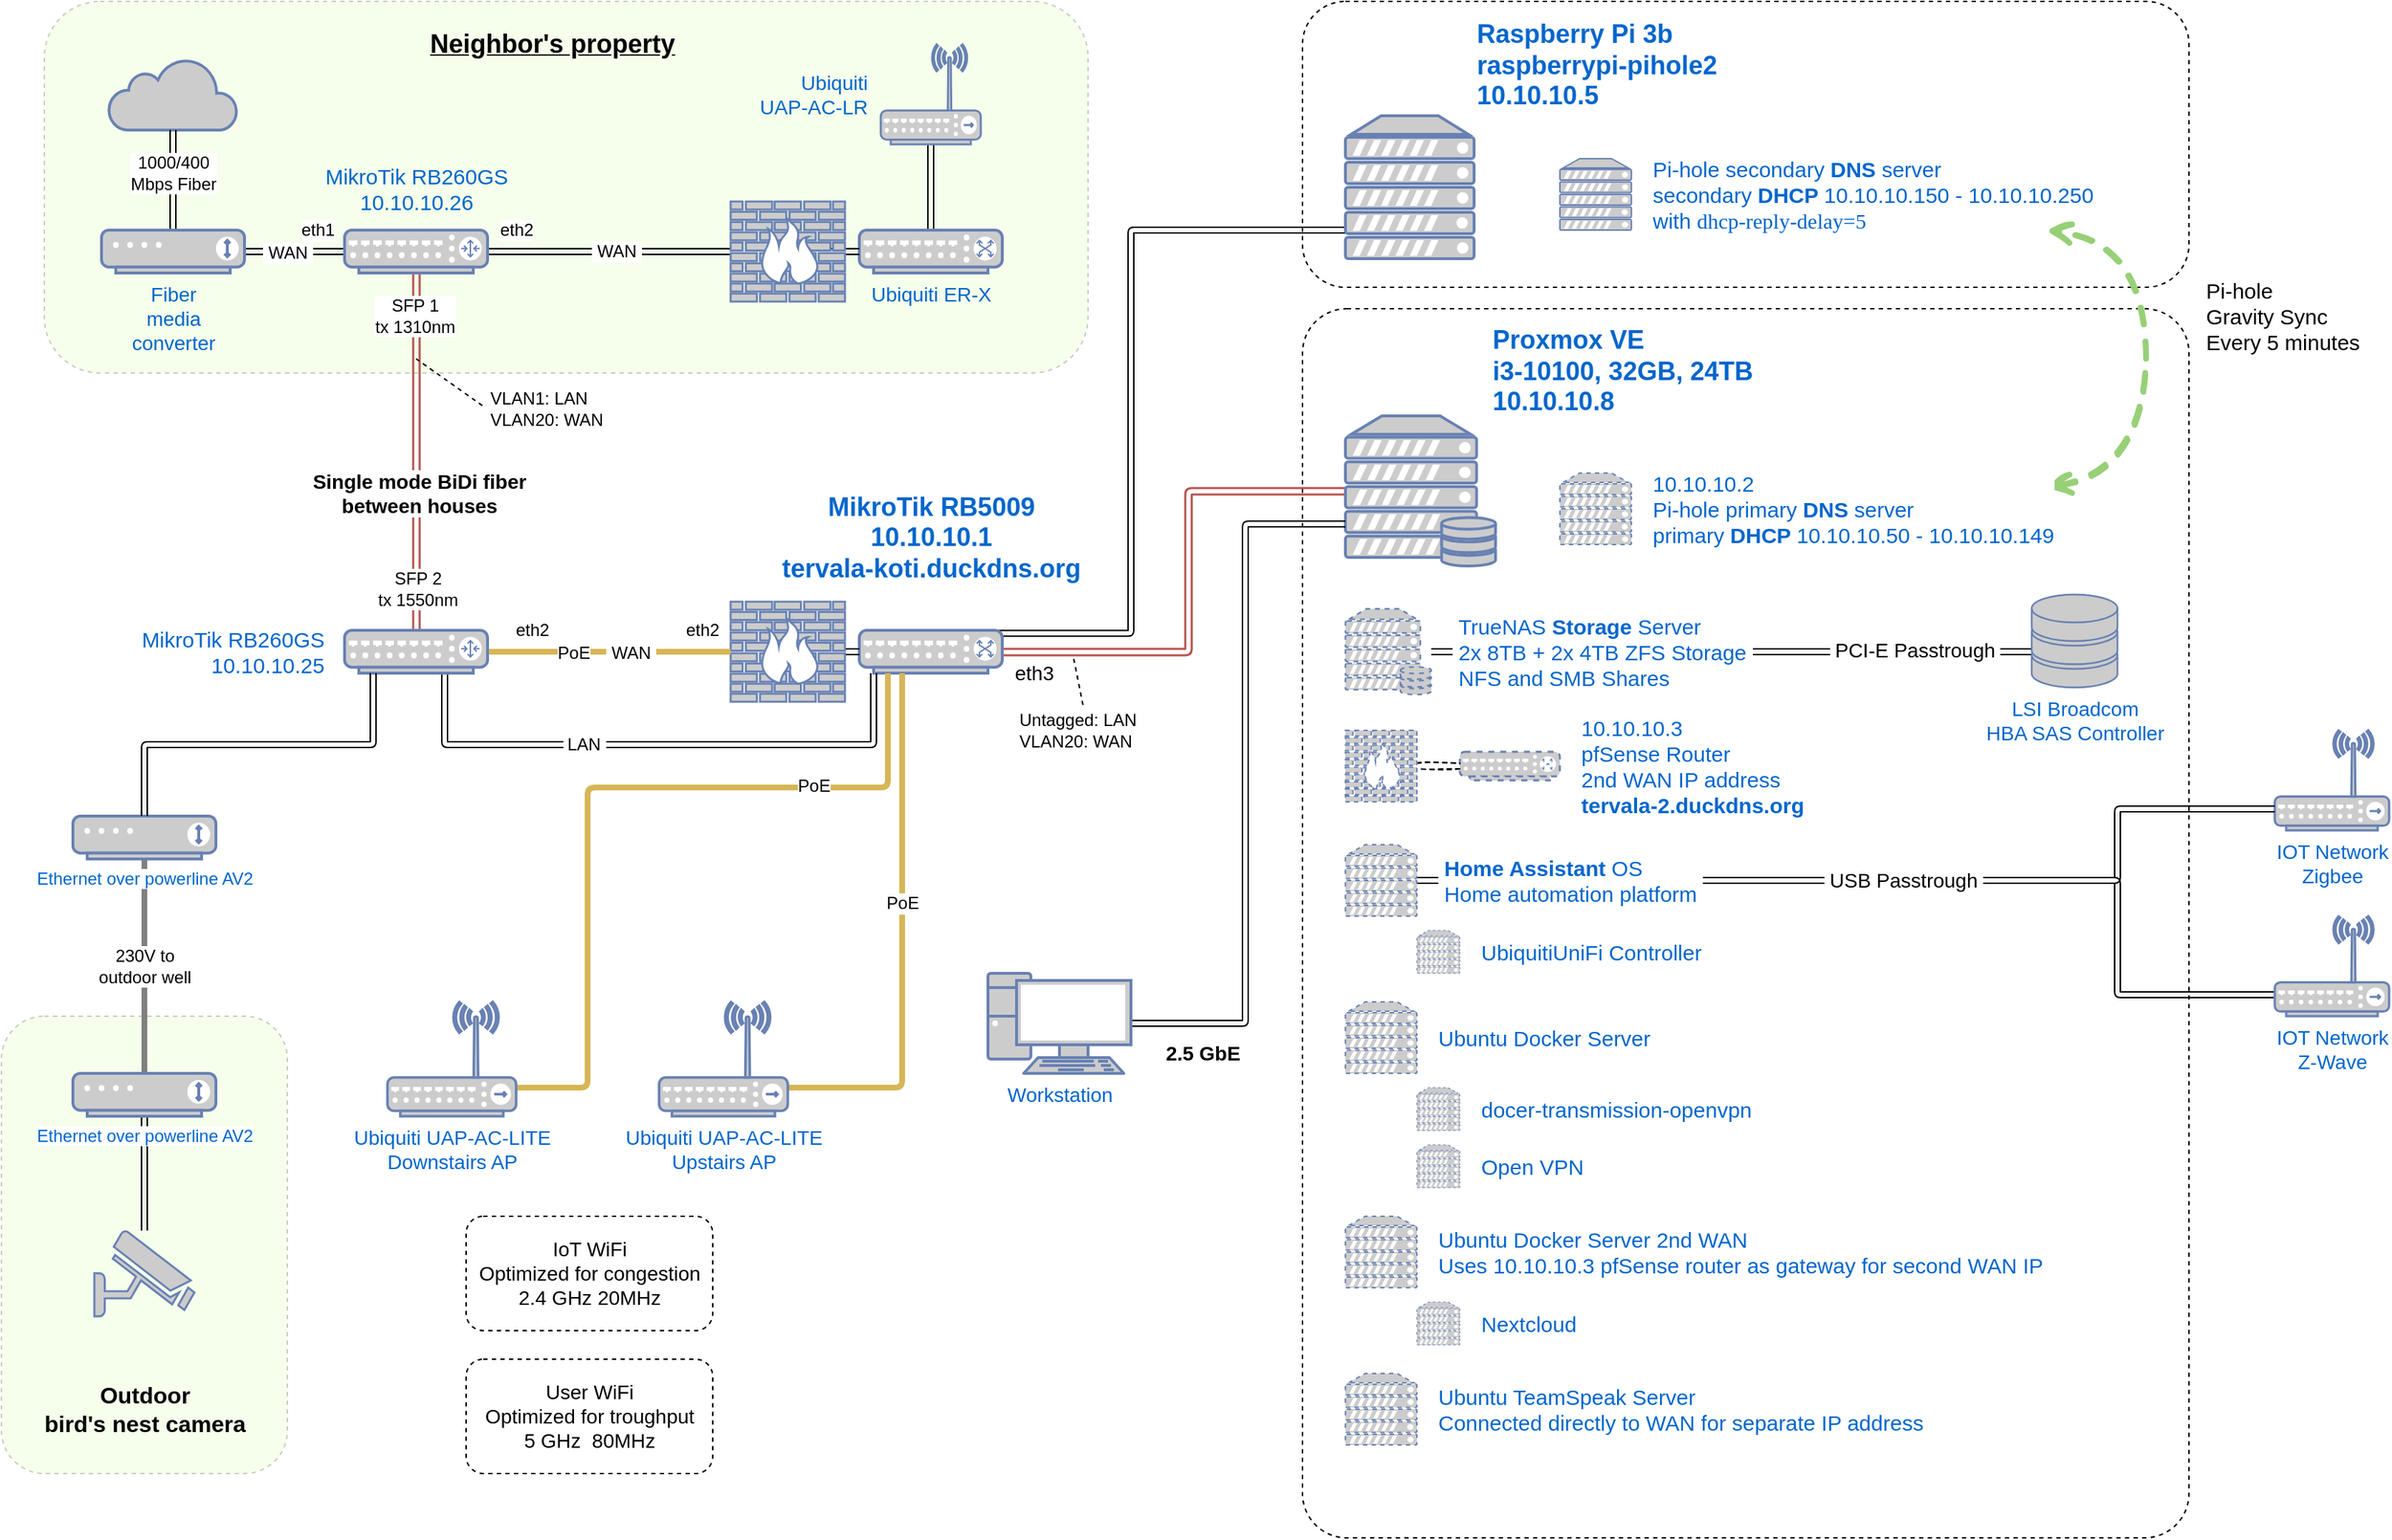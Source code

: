 <mxfile compressed="false" version="16.5.1" type="device">
  <diagram id="86z2GxJHTuzugCiLdp7j" name="Page-1">
    <mxGraphModel dx="2062" dy="1225" grid="1" gridSize="10" guides="1" tooltips="1" connect="1" arrows="1" fold="1" page="1" pageScale="1" pageWidth="1920" pageHeight="1200" math="0" shadow="0">
      <root>
        <mxCell id="0" />
        <mxCell id="1" parent="0" />
        <mxCell id="CNsZkp1L8z5dBXzIogCp-28" value="" style="rounded=1;whiteSpace=wrap;html=1;dashed=1;labelBackgroundColor=default;fontSize=15;fillColor=none;arcSize=5;" vertex="1" parent="1">
          <mxGeometry x="1035" y="270" width="620" height="860" as="geometry" />
        </mxCell>
        <mxCell id="CNsZkp1L8z5dBXzIogCp-89" style="edgeStyle=orthogonalEdgeStyle;shape=link;rounded=1;sketch=0;orthogonalLoop=1;jettySize=auto;html=1;shadow=0;labelBackgroundColor=default;fontFamily=Helvetica;fontSize=14;fontColor=default;startArrow=none;startFill=0;endArrow=none;endFill=0;targetPerimeterSpacing=0;strokeColor=#000000;strokeWidth=1;elbow=vertical;" edge="1" parent="1" source="CNsZkp1L8z5dBXzIogCp-88" target="CNsZkp1L8z5dBXzIogCp-22">
          <mxGeometry relative="1" as="geometry">
            <Array as="points">
              <mxPoint x="1435" y="510" />
              <mxPoint x="1435" y="510" />
            </Array>
          </mxGeometry>
        </mxCell>
        <mxCell id="CNsZkp1L8z5dBXzIogCp-90" value="&amp;nbsp;PCI-E Passtrough&amp;nbsp;" style="edgeLabel;html=1;align=center;verticalAlign=middle;resizable=0;points=[];fontSize=14;fontFamily=Helvetica;fontColor=default;" vertex="1" connectable="0" parent="CNsZkp1L8z5dBXzIogCp-89">
          <mxGeometry x="-0.61" y="-1" relative="1" as="geometry">
            <mxPoint as="offset" />
          </mxGeometry>
        </mxCell>
        <mxCell id="CNsZkp1L8z5dBXzIogCp-86" style="edgeStyle=orthogonalEdgeStyle;shape=link;rounded=1;sketch=0;orthogonalLoop=1;jettySize=auto;html=1;shadow=0;labelBackgroundColor=default;fontFamily=Helvetica;fontSize=12;fontColor=default;startArrow=none;startFill=0;endArrow=none;endFill=0;targetPerimeterSpacing=0;strokeColor=#000000;strokeWidth=1;elbow=vertical;" edge="1" parent="1" source="CNsZkp1L8z5dBXzIogCp-85" target="CNsZkp1L8z5dBXzIogCp-31">
          <mxGeometry relative="1" as="geometry">
            <Array as="points">
              <mxPoint x="1605" y="750" />
              <mxPoint x="1605" y="670" />
            </Array>
          </mxGeometry>
        </mxCell>
        <mxCell id="CNsZkp1L8z5dBXzIogCp-80" value="IOT Network&lt;br&gt;Zigbee" style="fontColor=#0066CC;verticalAlign=top;verticalLabelPosition=bottom;labelPosition=center;align=center;html=1;outlineConnect=0;fillColor=#CCCCCC;strokeColor=#6881B3;gradientColor=none;gradientDirection=north;strokeWidth=2;shape=mxgraph.networks.wireless_hub;rounded=1;fontSize=14;" vertex="1" parent="1">
          <mxGeometry x="1715" y="565" width="80" height="70" as="geometry" />
        </mxCell>
        <mxCell id="CNsZkp1L8z5dBXzIogCp-83" style="edgeStyle=orthogonalEdgeStyle;shape=link;rounded=1;sketch=0;orthogonalLoop=1;jettySize=auto;html=1;shadow=0;labelBackgroundColor=default;fontFamily=Helvetica;fontSize=12;fontColor=default;startArrow=none;startFill=0;endArrow=none;endFill=0;targetPerimeterSpacing=0;strokeColor=#000000;strokeWidth=1;elbow=vertical;" edge="1" parent="1" source="CNsZkp1L8z5dBXzIogCp-80" target="CNsZkp1L8z5dBXzIogCp-31">
          <mxGeometry relative="1" as="geometry">
            <Array as="points">
              <mxPoint x="1605" y="620" />
              <mxPoint x="1605" y="670" />
            </Array>
          </mxGeometry>
        </mxCell>
        <mxCell id="CNsZkp1L8z5dBXzIogCp-87" value="&amp;nbsp;USB Passtrough&amp;nbsp;" style="edgeLabel;html=1;align=center;verticalAlign=middle;resizable=0;points=[];fontSize=14;fontFamily=Helvetica;fontColor=default;" vertex="1" connectable="0" parent="CNsZkp1L8z5dBXzIogCp-83">
          <mxGeometry x="-0.271" y="-1" relative="1" as="geometry">
            <mxPoint x="-73" y="1" as="offset" />
          </mxGeometry>
        </mxCell>
        <mxCell id="CNsZkp1L8z5dBXzIogCp-76" value="" style="rounded=1;whiteSpace=wrap;html=1;fontSize=12;fillColor=#CCFF99;dashed=1;opacity=20;labelPosition=center;verticalLabelPosition=middle;align=center;verticalAlign=middle;" vertex="1" parent="1">
          <mxGeometry x="125" y="765" width="200" height="320" as="geometry" />
        </mxCell>
        <mxCell id="CNsZkp1L8z5dBXzIogCp-21" value="" style="rounded=1;whiteSpace=wrap;html=1;dashed=1;labelBackgroundColor=default;fontSize=15;fillColor=none;" vertex="1" parent="1">
          <mxGeometry x="1035" y="55" width="620" height="200" as="geometry" />
        </mxCell>
        <mxCell id="CNsZkp1L8z5dBXzIogCp-15" value="" style="rounded=1;whiteSpace=wrap;html=1;fontSize=12;fillColor=#CCFF99;dashed=1;opacity=20;fontStyle=0" vertex="1" parent="1">
          <mxGeometry x="155" y="55" width="730" height="260" as="geometry" />
        </mxCell>
        <mxCell id="CNsZkp1L8z5dBXzIogCp-26" style="edgeStyle=orthogonalEdgeStyle;shape=link;rounded=1;orthogonalLoop=1;jettySize=auto;html=1;exitX=0.95;exitY=0.07;exitDx=0;exitDy=0;exitPerimeter=0;fontFamily=Lucida Console;fontSize=16;curved=1;" edge="1" parent="1" source="91unIeQRh39jLVclFAhg-1" target="91unIeQRh39jLVclFAhg-9">
          <mxGeometry relative="1" as="geometry">
            <Array as="points">
              <mxPoint x="915" y="497" />
              <mxPoint x="915" y="215" />
            </Array>
          </mxGeometry>
        </mxCell>
        <mxCell id="CNsZkp1L8z5dBXzIogCp-27" style="edgeStyle=orthogonalEdgeStyle;shape=link;rounded=1;orthogonalLoop=1;jettySize=auto;html=1;exitX=1;exitY=0.5;exitDx=0;exitDy=0;exitPerimeter=0;entryX=0;entryY=0.5;entryDx=0;entryDy=0;entryPerimeter=0;fontFamily=Lucida Console;fontSize=16;fillColor=#f8cecc;strokeColor=#b85450;curved=1;strokeWidth=1.5;" edge="1" parent="1" source="91unIeQRh39jLVclFAhg-1" target="91unIeQRh39jLVclFAhg-10">
          <mxGeometry relative="1" as="geometry">
            <Array as="points">
              <mxPoint x="955" y="510" />
              <mxPoint x="955" y="398" />
            </Array>
          </mxGeometry>
        </mxCell>
        <mxCell id="CNsZkp1L8z5dBXzIogCp-60" value="eth3" style="edgeLabel;html=1;align=center;verticalAlign=middle;resizable=0;points=[];fontSize=14;fontFamily=Helvetica;fontColor=default;" vertex="1" connectable="0" parent="CNsZkp1L8z5dBXzIogCp-27">
          <mxGeometry x="-0.91" y="-5" relative="1" as="geometry">
            <mxPoint x="6" y="10" as="offset" />
          </mxGeometry>
        </mxCell>
        <mxCell id="91unIeQRh39jLVclFAhg-1" value="&lt;font style=&quot;font-size: 18px&quot;&gt;&lt;b&gt;MikroTik RB5009&lt;br&gt;10.10.10.1&lt;br&gt;tervala-koti.duckdns.org&lt;br&gt;&lt;/b&gt;&lt;br&gt;&lt;/font&gt;" style="fontColor=#0066CC;verticalAlign=bottom;verticalLabelPosition=top;labelPosition=center;align=center;html=1;outlineConnect=0;fillColor=#CCCCCC;strokeColor=#6881B3;gradientColor=none;gradientDirection=north;strokeWidth=2;shape=mxgraph.networks.switch;points=[[0,0.5,0,0,0],[0.05,0.07,0,0,0],[0.1,1,0,0,0],[0.3,1,0,0,0],[0.5,0,0,0,0],[0.5,1,0,0,0],[0.7,1,0,0,0],[0.9,1,0,0,0],[0.95,0.07,0,0,0],[1,0.5,0,0,0]];spacing=10;rounded=1;" parent="1" vertex="1">
          <mxGeometry x="725" y="495" width="100" height="30" as="geometry" />
        </mxCell>
        <mxCell id="91unIeQRh39jLVclFAhg-3" value="" style="html=1;outlineConnect=0;fillColor=#CCCCCC;strokeColor=#6881B3;gradientColor=none;gradientDirection=north;strokeWidth=2;shape=mxgraph.networks.cloud;fontColor=#ffffff;rounded=1;" parent="1" vertex="1">
          <mxGeometry x="200" y="95" width="90" height="50" as="geometry" />
        </mxCell>
        <mxCell id="CNsZkp1L8z5dBXzIogCp-2" style="edgeStyle=orthogonalEdgeStyle;shape=link;rounded=1;orthogonalLoop=1;jettySize=auto;html=1;exitX=1;exitY=0.5;exitDx=0;exitDy=0;exitPerimeter=0;entryX=0;entryY=0.5;entryDx=0;entryDy=0;entryPerimeter=0;curved=1;" edge="1" parent="1" source="91unIeQRh39jLVclFAhg-4" target="91unIeQRh39jLVclFAhg-1">
          <mxGeometry relative="1" as="geometry" />
        </mxCell>
        <mxCell id="91unIeQRh39jLVclFAhg-4" value="" style="fontColor=#0066CC;verticalAlign=top;verticalLabelPosition=bottom;labelPosition=center;align=center;html=1;outlineConnect=0;fillColor=#CCCCCC;strokeColor=#6881B3;gradientColor=none;gradientDirection=north;strokeWidth=2;shape=mxgraph.networks.firewall;rounded=1;" parent="1" vertex="1">
          <mxGeometry x="635" y="475" width="80" height="70" as="geometry" />
        </mxCell>
        <mxCell id="91unIeQRh39jLVclFAhg-20" style="edgeStyle=orthogonalEdgeStyle;rounded=1;orthogonalLoop=1;jettySize=auto;html=1;fontSize=14;shape=link;curved=1;" parent="1" source="91unIeQRh39jLVclFAhg-6" target="91unIeQRh39jLVclFAhg-3" edge="1">
          <mxGeometry relative="1" as="geometry">
            <mxPoint x="-35" y="220" as="targetPoint" />
          </mxGeometry>
        </mxCell>
        <mxCell id="91unIeQRh39jLVclFAhg-38" value="1000/400&lt;br style=&quot;font-size: 12px;&quot;&gt;Mbps Fiber" style="edgeLabel;html=1;align=center;verticalAlign=middle;resizable=0;points=[];fontSize=12;rounded=1;" parent="91unIeQRh39jLVclFAhg-20" vertex="1" connectable="0">
          <mxGeometry x="0.326" relative="1" as="geometry">
            <mxPoint y="6" as="offset" />
          </mxGeometry>
        </mxCell>
        <mxCell id="91unIeQRh39jLVclFAhg-25" style="edgeStyle=orthogonalEdgeStyle;shape=link;rounded=1;orthogonalLoop=1;jettySize=auto;html=1;entryX=0;entryY=0.5;entryDx=0;entryDy=0;entryPerimeter=0;fontSize=14;curved=1;" parent="1" source="91unIeQRh39jLVclFAhg-6" target="91unIeQRh39jLVclFAhg-8" edge="1">
          <mxGeometry relative="1" as="geometry" />
        </mxCell>
        <mxCell id="91unIeQRh39jLVclFAhg-29" value="&lt;br&gt;" style="edgeLabel;html=1;align=center;verticalAlign=middle;resizable=0;points=[];fontSize=14;rounded=1;" parent="91unIeQRh39jLVclFAhg-25" vertex="1" connectable="0">
          <mxGeometry x="0.158" y="-1" relative="1" as="geometry">
            <mxPoint as="offset" />
          </mxGeometry>
        </mxCell>
        <mxCell id="91unIeQRh39jLVclFAhg-30" value="eth1" style="edgeLabel;html=1;align=center;verticalAlign=middle;resizable=0;points=[];fontSize=12;rounded=1;" parent="91unIeQRh39jLVclFAhg-25" vertex="1" connectable="0">
          <mxGeometry x="0.809" y="-3" relative="1" as="geometry">
            <mxPoint x="-13" y="-18" as="offset" />
          </mxGeometry>
        </mxCell>
        <mxCell id="CNsZkp1L8z5dBXzIogCp-63" value="&amp;nbsp;WAN&amp;nbsp;" style="edgeLabel;html=1;align=center;verticalAlign=middle;resizable=0;points=[];fontSize=12;fontFamily=Helvetica;fontColor=default;" vertex="1" connectable="0" parent="91unIeQRh39jLVclFAhg-25">
          <mxGeometry x="0.206" y="-1" relative="1" as="geometry">
            <mxPoint x="-12" as="offset" />
          </mxGeometry>
        </mxCell>
        <mxCell id="91unIeQRh39jLVclFAhg-6" value="&lt;font style=&quot;font-size: 14px&quot;&gt;Fiber&lt;br&gt;media&lt;br&gt;converter&lt;/font&gt;" style="fontColor=#0066CC;verticalAlign=top;verticalLabelPosition=bottom;labelPosition=center;align=center;html=1;outlineConnect=0;fillColor=#CCCCCC;strokeColor=#6881B3;gradientColor=none;gradientDirection=north;strokeWidth=2;shape=mxgraph.networks.modem;rounded=1;" parent="1" vertex="1">
          <mxGeometry x="195" y="215" width="100" height="30" as="geometry" />
        </mxCell>
        <mxCell id="91unIeQRh39jLVclFAhg-31" style="edgeStyle=orthogonalEdgeStyle;shape=link;rounded=1;orthogonalLoop=1;jettySize=auto;html=1;exitX=0.5;exitY=1;exitDx=0;exitDy=0;exitPerimeter=0;entryX=0.5;entryY=0;entryDx=0;entryDy=0;entryPerimeter=0;fontSize=14;fillColor=#f8cecc;strokeColor=#b85450;curved=1;fontStyle=0;strokeWidth=1.5;" parent="1" source="91unIeQRh39jLVclFAhg-8" target="91unIeQRh39jLVclFAhg-19" edge="1">
          <mxGeometry relative="1" as="geometry" />
        </mxCell>
        <mxCell id="91unIeQRh39jLVclFAhg-32" value="SFP 1&lt;br style=&quot;font-size: 12px;&quot;&gt;tx 1310nm" style="edgeLabel;html=1;align=center;verticalAlign=middle;resizable=0;points=[];fontSize=12;labelBackgroundColor=default;rounded=1;" parent="91unIeQRh39jLVclFAhg-31" vertex="1" connectable="0">
          <mxGeometry x="-0.869" y="-1" relative="1" as="geometry">
            <mxPoint y="13" as="offset" />
          </mxGeometry>
        </mxCell>
        <mxCell id="91unIeQRh39jLVclFAhg-33" value="SFP 2&lt;br style=&quot;font-size: 12px;&quot;&gt;tx 1550nm" style="edgeLabel;html=1;align=center;verticalAlign=middle;resizable=0;points=[];fontSize=12;rounded=1;" parent="91unIeQRh39jLVclFAhg-31" vertex="1" connectable="0">
          <mxGeometry x="0.877" y="1" relative="1" as="geometry">
            <mxPoint y="-14" as="offset" />
          </mxGeometry>
        </mxCell>
        <mxCell id="91unIeQRh39jLVclFAhg-34" value="Single mode BiDi fiber&lt;br style=&quot;font-size: 14px;&quot;&gt;between houses" style="edgeLabel;html=1;align=center;verticalAlign=middle;resizable=0;points=[];fontSize=14;rounded=1;fontStyle=1" parent="91unIeQRh39jLVclFAhg-31" vertex="1" connectable="0">
          <mxGeometry x="0.161" y="2" relative="1" as="geometry">
            <mxPoint y="9" as="offset" />
          </mxGeometry>
        </mxCell>
        <mxCell id="91unIeQRh39jLVclFAhg-35" style="edgeStyle=orthogonalEdgeStyle;shape=link;rounded=1;orthogonalLoop=1;jettySize=auto;html=1;fontSize=14;curved=1;" parent="1" source="91unIeQRh39jLVclFAhg-8" target="91unIeQRh39jLVclFAhg-22" edge="1">
          <mxGeometry relative="1" as="geometry" />
        </mxCell>
        <mxCell id="91unIeQRh39jLVclFAhg-36" value="eth2" style="edgeLabel;html=1;align=center;verticalAlign=middle;resizable=0;points=[];fontSize=12;rounded=1;" parent="91unIeQRh39jLVclFAhg-35" vertex="1" connectable="0">
          <mxGeometry x="-0.781" y="-2" relative="1" as="geometry">
            <mxPoint x="1" y="-17" as="offset" />
          </mxGeometry>
        </mxCell>
        <mxCell id="CNsZkp1L8z5dBXzIogCp-61" value="&amp;nbsp;WAN&amp;nbsp;" style="edgeLabel;html=1;align=center;verticalAlign=middle;resizable=0;points=[];fontSize=12;fontFamily=Helvetica;fontColor=default;" vertex="1" connectable="0" parent="91unIeQRh39jLVclFAhg-35">
          <mxGeometry x="0.129" y="-3" relative="1" as="geometry">
            <mxPoint x="-6" y="-3" as="offset" />
          </mxGeometry>
        </mxCell>
        <mxCell id="91unIeQRh39jLVclFAhg-8" value="MikroTik RB260GS&lt;br&gt;10.10.10.26" style="fontColor=#0066CC;verticalAlign=bottom;verticalLabelPosition=top;labelPosition=center;align=center;html=1;outlineConnect=0;fillColor=#CCCCCC;strokeColor=#6881B3;gradientColor=none;gradientDirection=north;strokeWidth=2;shape=mxgraph.networks.router;fontSize=15;spacingTop=0;spacing=10;rounded=1;" parent="1" vertex="1">
          <mxGeometry x="365" y="215" width="100" height="30" as="geometry" />
        </mxCell>
        <mxCell id="91unIeQRh39jLVclFAhg-9" value="Raspberry Pi 3b&lt;br style=&quot;font-size: 18px;&quot;&gt;raspberrypi-pihole2&lt;br style=&quot;font-size: 18px;&quot;&gt;10.10.10.5" style="fontColor=#0066CC;verticalAlign=bottom;verticalLabelPosition=top;labelPosition=right;align=left;html=1;outlineConnect=0;fillColor=#CCCCCC;strokeColor=#6881B3;gradientColor=none;gradientDirection=north;strokeWidth=2;shape=mxgraph.networks.server;fontSize=18;spacing=2;rounded=1;fontStyle=1" parent="1" vertex="1">
          <mxGeometry x="1065" y="135" width="90" height="100" as="geometry" />
        </mxCell>
        <mxCell id="91unIeQRh39jLVclFAhg-10" value="Proxmox VE&lt;br style=&quot;font-size: 18px;&quot;&gt;i3-10100, 32GB, 24TB&lt;br style=&quot;font-size: 18px;&quot;&gt;10.10.10.8" style="fontColor=#0066CC;verticalAlign=bottom;verticalLabelPosition=top;labelPosition=right;align=left;html=1;outlineConnect=0;fillColor=#CCCCCC;strokeColor=#6881B3;gradientColor=none;gradientDirection=north;strokeWidth=2;shape=mxgraph.networks.server_storage;fontSize=18;rounded=1;fontStyle=1;points=[[0,0.14,0,0,0],[0,0.33,0,0,0],[0,0.5,0,0,0],[0,0.72,0,0,0],[0,0.93,0,0,0],[0.5,0,0,0,0],[0.5,0.94,0,0,0],[0.87,0.14,0,0,0],[0.88,0.5,0,0,0],[1,0.97,0,0,0]];spacing=-2;" parent="1" vertex="1">
          <mxGeometry x="1065" y="345" width="105" height="105" as="geometry" />
        </mxCell>
        <mxCell id="CNsZkp1L8z5dBXzIogCp-52" style="edgeStyle=orthogonalEdgeStyle;rounded=1;sketch=0;orthogonalLoop=1;jettySize=auto;html=1;shadow=0;fontFamily=Helvetica;fontSize=11;startArrow=none;startFill=0;endArrow=none;endFill=0;targetPerimeterSpacing=0;strokeColor=#d6b656;strokeWidth=4;elbow=vertical;entryX=0.3;entryY=1;entryDx=0;entryDy=0;entryPerimeter=0;fillColor=#fff2cc;jumpSize=6;arcSize=10;" edge="1" parent="1" source="91unIeQRh39jLVclFAhg-11" target="91unIeQRh39jLVclFAhg-1">
          <mxGeometry relative="1" as="geometry">
            <mxPoint x="785" y="555" as="targetPoint" />
            <Array as="points">
              <mxPoint x="755" y="815" />
            </Array>
          </mxGeometry>
        </mxCell>
        <mxCell id="CNsZkp1L8z5dBXzIogCp-67" value="PoE" style="edgeLabel;html=1;align=center;verticalAlign=middle;resizable=0;points=[];fontSize=12;fontFamily=Helvetica;fontColor=default;" vertex="1" connectable="0" parent="CNsZkp1L8z5dBXzIogCp-52">
          <mxGeometry x="0.136" y="2" relative="1" as="geometry">
            <mxPoint x="2" y="1" as="offset" />
          </mxGeometry>
        </mxCell>
        <mxCell id="91unIeQRh39jLVclFAhg-11" value="Ubiquiti UAP-AC-LITE&lt;br style=&quot;font-size: 14px;&quot;&gt;Upstairs AP" style="fontColor=#0066CC;verticalAlign=top;verticalLabelPosition=bottom;labelPosition=center;align=center;html=1;outlineConnect=0;fillColor=#CCCCCC;strokeColor=#6881B3;gradientColor=none;gradientDirection=north;strokeWidth=2;shape=mxgraph.networks.wireless_hub;rounded=1;fontSize=14;" parent="1" vertex="1">
          <mxGeometry x="585" y="755" width="90" height="80" as="geometry" />
        </mxCell>
        <mxCell id="CNsZkp1L8z5dBXzIogCp-3" style="edgeStyle=orthogonalEdgeStyle;rounded=1;orthogonalLoop=1;jettySize=auto;html=1;exitX=1;exitY=0.5;exitDx=0;exitDy=0;exitPerimeter=0;entryX=0;entryY=0.5;entryDx=0;entryDy=0;entryPerimeter=0;curved=1;fillColor=#fff2cc;strokeColor=#d6b656;endArrow=none;endFill=0;strokeWidth=4;" edge="1" parent="1" source="91unIeQRh39jLVclFAhg-19" target="91unIeQRh39jLVclFAhg-4">
          <mxGeometry relative="1" as="geometry" />
        </mxCell>
        <mxCell id="CNsZkp1L8z5dBXzIogCp-11" value="eth2" style="edgeLabel;html=1;align=center;verticalAlign=middle;resizable=0;points=[];fontSize=12;rounded=1;" vertex="1" connectable="0" parent="CNsZkp1L8z5dBXzIogCp-3">
          <mxGeometry x="-0.819" y="2" relative="1" as="geometry">
            <mxPoint x="15" y="-13" as="offset" />
          </mxGeometry>
        </mxCell>
        <mxCell id="CNsZkp1L8z5dBXzIogCp-12" value="eth2" style="edgeLabel;html=1;align=center;verticalAlign=middle;resizable=0;points=[];fontSize=12;rounded=1;" vertex="1" connectable="0" parent="CNsZkp1L8z5dBXzIogCp-3">
          <mxGeometry x="0.842" relative="1" as="geometry">
            <mxPoint x="-7" y="-15" as="offset" />
          </mxGeometry>
        </mxCell>
        <mxCell id="CNsZkp1L8z5dBXzIogCp-13" value="&amp;nbsp;WAN&amp;nbsp;" style="edgeLabel;html=1;align=center;verticalAlign=middle;resizable=0;points=[];fontSize=12;rounded=1;" vertex="1" connectable="0" parent="CNsZkp1L8z5dBXzIogCp-3">
          <mxGeometry x="0.198" y="-1" relative="1" as="geometry">
            <mxPoint x="-2" as="offset" />
          </mxGeometry>
        </mxCell>
        <mxCell id="CNsZkp1L8z5dBXzIogCp-65" value="PoE" style="edgeLabel;html=1;align=center;verticalAlign=middle;resizable=0;points=[];fontSize=12;fontFamily=Helvetica;fontColor=default;" vertex="1" connectable="0" parent="CNsZkp1L8z5dBXzIogCp-3">
          <mxGeometry x="0.318" y="-2" relative="1" as="geometry">
            <mxPoint x="-52" y="-1" as="offset" />
          </mxGeometry>
        </mxCell>
        <mxCell id="CNsZkp1L8z5dBXzIogCp-5" style="edgeStyle=orthogonalEdgeStyle;shape=link;rounded=1;orthogonalLoop=1;jettySize=auto;html=1;entryX=0.1;entryY=1;entryDx=0;entryDy=0;entryPerimeter=0;curved=1;exitX=0.7;exitY=1;exitDx=0;exitDy=0;exitPerimeter=0;" edge="1" parent="1" source="91unIeQRh39jLVclFAhg-19" target="91unIeQRh39jLVclFAhg-1">
          <mxGeometry relative="1" as="geometry">
            <mxPoint x="425" y="545" as="sourcePoint" />
            <Array as="points">
              <mxPoint x="435" y="575" />
              <mxPoint x="735" y="575" />
            </Array>
          </mxGeometry>
        </mxCell>
        <mxCell id="CNsZkp1L8z5dBXzIogCp-14" value="&amp;nbsp;LAN&amp;nbsp;" style="edgeLabel;html=1;align=center;verticalAlign=middle;resizable=0;points=[];fontSize=12;rounded=1;" vertex="1" connectable="0" parent="CNsZkp1L8z5dBXzIogCp-5">
          <mxGeometry x="-0.283" y="2" relative="1" as="geometry">
            <mxPoint x="3" y="2" as="offset" />
          </mxGeometry>
        </mxCell>
        <mxCell id="91unIeQRh39jLVclFAhg-19" value="&lt;span style=&quot;font-size: 15px&quot;&gt;MikroTik RB260GS&lt;/span&gt;&lt;br style=&quot;font-size: 15px&quot;&gt;&lt;span style=&quot;font-size: 15px&quot;&gt;10.10.10.25&lt;/span&gt;" style="fontColor=#0066CC;verticalAlign=middle;verticalLabelPosition=middle;labelPosition=left;align=right;html=1;outlineConnect=0;fillColor=#CCCCCC;strokeColor=#6881B3;gradientColor=none;gradientDirection=north;strokeWidth=2;shape=mxgraph.networks.router;points=[[0,0.5,0,0,0],[0.05,0.07,0,0,0],[0.1,1,0,0,0],[0.3,1,0,0,0],[0.5,0,0,0,0],[0.5,1,0,0,0],[0.7,1,0,0,0],[0.9,1,0,0,0],[0.95,0.07,0,0,0],[1,0.5,0,0,0]];rounded=1;spacing=15;" parent="1" vertex="1">
          <mxGeometry x="365" y="495" width="100" height="30" as="geometry" />
        </mxCell>
        <mxCell id="CNsZkp1L8z5dBXzIogCp-19" style="edgeStyle=orthogonalEdgeStyle;shape=link;rounded=1;orthogonalLoop=1;jettySize=auto;html=1;exitX=0.5;exitY=0;exitDx=0;exitDy=0;exitPerimeter=0;fontSize=14;curved=1;" edge="1" parent="1" source="91unIeQRh39jLVclFAhg-21" target="CNsZkp1L8z5dBXzIogCp-17">
          <mxGeometry relative="1" as="geometry" />
        </mxCell>
        <mxCell id="91unIeQRh39jLVclFAhg-21" value="Ubiquiti ER-X" style="fontColor=#0066CC;verticalAlign=top;verticalLabelPosition=bottom;labelPosition=center;align=center;html=1;outlineConnect=0;fillColor=#CCCCCC;strokeColor=#6881B3;gradientColor=none;gradientDirection=north;strokeWidth=2;shape=mxgraph.networks.switch;fontSize=14;rounded=1;" parent="1" vertex="1">
          <mxGeometry x="725" y="215" width="100" height="30" as="geometry" />
        </mxCell>
        <mxCell id="91unIeQRh39jLVclFAhg-37" style="edgeStyle=orthogonalEdgeStyle;shape=link;rounded=1;orthogonalLoop=1;jettySize=auto;html=1;entryX=0;entryY=0.5;entryDx=0;entryDy=0;entryPerimeter=0;fontSize=14;curved=1;" parent="1" source="91unIeQRh39jLVclFAhg-22" target="91unIeQRh39jLVclFAhg-21" edge="1">
          <mxGeometry relative="1" as="geometry" />
        </mxCell>
        <mxCell id="91unIeQRh39jLVclFAhg-22" value="" style="fontColor=#0066CC;verticalAlign=top;verticalLabelPosition=bottom;labelPosition=center;align=center;html=1;outlineConnect=0;fillColor=#CCCCCC;strokeColor=#6881B3;gradientColor=none;gradientDirection=north;strokeWidth=2;shape=mxgraph.networks.firewall;rounded=1;" parent="1" vertex="1">
          <mxGeometry x="635" y="195" width="80" height="70" as="geometry" />
        </mxCell>
        <mxCell id="CNsZkp1L8z5dBXzIogCp-6" value="VLAN1: LAN&lt;br&gt;&lt;div&gt;&lt;span&gt;VLAN20: WAN&lt;/span&gt;&lt;/div&gt;" style="text;html=1;align=left;verticalAlign=middle;resizable=0;points=[];autosize=1;strokeColor=none;fillColor=none;rounded=1;" vertex="1" parent="1">
          <mxGeometry x="465" y="325" width="90" height="30" as="geometry" />
        </mxCell>
        <mxCell id="CNsZkp1L8z5dBXzIogCp-10" value="" style="endArrow=none;dashed=1;html=1;rounded=1;entryX=-0.012;entryY=0.487;entryDx=0;entryDy=0;entryPerimeter=0;curved=1;" edge="1" parent="1" target="CNsZkp1L8z5dBXzIogCp-6">
          <mxGeometry width="50" height="50" relative="1" as="geometry">
            <mxPoint x="415" y="305" as="sourcePoint" />
            <mxPoint x="425" y="305" as="targetPoint" />
          </mxGeometry>
        </mxCell>
        <mxCell id="CNsZkp1L8z5dBXzIogCp-16" value="Neighbor&#39;s property" style="text;html=1;align=center;verticalAlign=middle;resizable=0;points=[];autosize=1;strokeColor=none;fillColor=none;fontSize=18;fontStyle=5;rounded=1;" vertex="1" parent="1">
          <mxGeometry x="415" y="70" width="190" height="30" as="geometry" />
        </mxCell>
        <mxCell id="CNsZkp1L8z5dBXzIogCp-17" value="&lt;font style=&quot;font-size: 14px&quot;&gt;Ubiquiti&lt;br&gt;UAP-AC-LR&lt;/font&gt;" style="fontColor=#0066CC;verticalAlign=middle;verticalLabelPosition=middle;labelPosition=left;align=right;html=1;outlineConnect=0;fillColor=#CCCCCC;strokeColor=#6881B3;gradientColor=none;gradientDirection=north;strokeWidth=2;shape=mxgraph.networks.wireless_hub;spacing=10;rounded=1;" vertex="1" parent="1">
          <mxGeometry x="740" y="85" width="70" height="70" as="geometry" />
        </mxCell>
        <mxCell id="CNsZkp1L8z5dBXzIogCp-22" value="&amp;nbsp;TrueNAS &lt;b&gt;Storage &lt;/b&gt;Server&lt;br style=&quot;font-size: 15px&quot;&gt;&amp;nbsp;2x 8TB + 2x 4TB ZFS Storage&amp;nbsp;&lt;br&gt;&amp;nbsp;NFS and SMB Shares" style="fontColor=#0066CC;verticalAlign=middle;verticalLabelPosition=middle;labelPosition=right;align=left;html=1;outlineConnect=0;fillColor=#CCCCCC;strokeColor=#6881B3;gradientColor=none;gradientDirection=north;strokeWidth=2;shape=mxgraph.networks.server_storage;dashed=1;labelBackgroundColor=default;fontSize=15;spacing=15;rounded=1;" vertex="1" parent="1">
          <mxGeometry x="1065" y="480" width="60" height="60" as="geometry" />
        </mxCell>
        <mxCell id="CNsZkp1L8z5dBXzIogCp-29" value="Untagged: LAN&lt;br&gt;&lt;div&gt;&lt;span&gt;VLAN20: WAN&lt;/span&gt;&lt;/div&gt;" style="text;html=1;align=left;verticalAlign=middle;resizable=0;points=[];autosize=1;strokeColor=none;fillColor=none;rounded=1;" vertex="1" parent="1">
          <mxGeometry x="835" y="550" width="100" height="30" as="geometry" />
        </mxCell>
        <mxCell id="CNsZkp1L8z5dBXzIogCp-30" value="" style="endArrow=none;dashed=1;html=1;rounded=1;curved=1;" edge="1" parent="1" target="CNsZkp1L8z5dBXzIogCp-29">
          <mxGeometry width="50" height="50" relative="1" as="geometry">
            <mxPoint x="875" y="515" as="sourcePoint" />
            <mxPoint x="820" y="550" as="targetPoint" />
          </mxGeometry>
        </mxCell>
        <mxCell id="CNsZkp1L8z5dBXzIogCp-31" value="&lt;b&gt;&amp;nbsp;Home Assistant&lt;/b&gt; OS&lt;br style=&quot;font-size: 15px&quot;&gt;&amp;nbsp;Home automation platform&amp;nbsp;" style="fontColor=#0066CC;verticalAlign=middle;verticalLabelPosition=middle;labelPosition=right;align=left;html=1;outlineConnect=0;fillColor=#CCCCCC;strokeColor=#6881B3;gradientColor=none;gradientDirection=north;strokeWidth=2;shape=mxgraph.networks.server;dashed=1;labelBackgroundColor=default;fontSize=15;spacing=15;rounded=1;" vertex="1" parent="1">
          <mxGeometry x="1065" y="645" width="50" height="50" as="geometry" />
        </mxCell>
        <mxCell id="CNsZkp1L8z5dBXzIogCp-32" value="Pi-hole secondary &lt;b&gt;DNS &lt;/b&gt;server&lt;br style=&quot;font-size: 15px&quot;&gt;secondary&lt;b&gt; DHCP &lt;/b&gt;10.10.10.150 - 10.10.10.250&lt;br style=&quot;font-size: 15px&quot;&gt;with&amp;nbsp;&lt;font face=&quot;Consolas&quot; style=&quot;font-size: 15px&quot;&gt;dhcp-reply-delay=5&lt;/font&gt;" style="fontColor=#0066CC;verticalAlign=middle;verticalLabelPosition=middle;labelPosition=right;align=left;html=1;outlineConnect=0;fillColor=#CCCCCC;strokeColor=#6881B3;gradientColor=none;gradientDirection=north;strokeWidth=2;shape=mxgraph.networks.server;labelBackgroundColor=default;fontSize=15;spacing=15;rounded=1;" vertex="1" parent="1">
          <mxGeometry x="1215" y="165" width="50" height="50" as="geometry" />
        </mxCell>
        <mxCell id="CNsZkp1L8z5dBXzIogCp-34" value="" style="endArrow=open;html=1;fontFamily=Lucida Console;fontSize=15;elbow=vertical;dashed=1;strokeWidth=4;startArrow=open;startFill=0;endFill=0;fillColor=#ffe6cc;strokeColor=#97D077;targetPerimeterSpacing=0;endSize=9;startSize=9;shadow=0;sketch=1;labelPosition=right;verticalLabelPosition=middle;align=left;verticalAlign=middle;rounded=1;curved=1;" edge="1" parent="1">
          <mxGeometry width="50" height="50" relative="1" as="geometry">
            <mxPoint x="1555" y="395" as="sourcePoint" />
            <mxPoint x="1555" y="215" as="targetPoint" />
            <Array as="points">
              <mxPoint x="1625" y="385" />
              <mxPoint x="1625" y="225" />
            </Array>
          </mxGeometry>
        </mxCell>
        <mxCell id="CNsZkp1L8z5dBXzIogCp-36" value="&lt;font face=&quot;Helvetica&quot; style=&quot;font-size: 15px;&quot;&gt;Pi-hole&lt;br style=&quot;font-size: 15px;&quot;&gt;Gravity Sync&lt;br style=&quot;font-size: 15px;&quot;&gt;Every 5 minutes&lt;/font&gt;" style="edgeLabel;html=1;align=left;verticalAlign=middle;resizable=0;points=[];fontSize=15;fontFamily=Lucida Console;rounded=1;" vertex="1" connectable="0" parent="CNsZkp1L8z5dBXzIogCp-34">
          <mxGeometry x="0.17" y="-1" relative="1" as="geometry">
            <mxPoint x="39" y="-4" as="offset" />
          </mxGeometry>
        </mxCell>
        <mxCell id="CNsZkp1L8z5dBXzIogCp-37" value="&lt;font style=&quot;font-size: 15px&quot;&gt;10.10.10.3&lt;br style=&quot;font-size: 15px&quot;&gt;pfSense Router&lt;br style=&quot;font-size: 15px&quot;&gt;2nd WAN IP address&lt;br style=&quot;font-size: 15px&quot;&gt;&lt;b&gt;tervala-2.duckdns.org&lt;/b&gt;&lt;br style=&quot;font-size: 15px&quot;&gt;&lt;/font&gt;" style="fontColor=#0066CC;verticalAlign=middle;verticalLabelPosition=middle;labelPosition=right;align=left;html=1;outlineConnect=0;fillColor=#CCCCCC;strokeColor=#6881B3;gradientColor=none;gradientDirection=north;strokeWidth=2;shape=mxgraph.networks.switch;points=[[0,0.5,0,0,0],[0.05,0.07,0,0,0],[0.1,1,0,0,0],[0.3,1,0,0,0],[0.5,0,0,0,0],[0.5,1,0,0,0],[0.7,1,0,0,0],[0.9,1,0,0,0],[0.95,0.07,0,0,0],[1,0.5,0,0,0]];spacing=15;dashed=1;rounded=1;fontSize=15;" vertex="1" parent="1">
          <mxGeometry x="1145" y="580" width="70" height="20" as="geometry" />
        </mxCell>
        <mxCell id="CNsZkp1L8z5dBXzIogCp-40" style="edgeStyle=orthogonalEdgeStyle;shape=link;curved=1;rounded=1;sketch=1;orthogonalLoop=1;jettySize=auto;html=1;exitX=1;exitY=0.5;exitDx=0;exitDy=0;exitPerimeter=0;entryX=0;entryY=0.5;entryDx=0;entryDy=0;entryPerimeter=0;shadow=0;dashed=1;fontFamily=Helvetica;fontSize=15;startArrow=open;startFill=0;endArrow=classic;endFill=0;startSize=9;endSize=9;targetPerimeterSpacing=0;strokeColor=default;strokeWidth=1;elbow=vertical;spacing=15;" edge="1" parent="1" source="CNsZkp1L8z5dBXzIogCp-38" target="CNsZkp1L8z5dBXzIogCp-37">
          <mxGeometry relative="1" as="geometry" />
        </mxCell>
        <mxCell id="CNsZkp1L8z5dBXzIogCp-38" value="" style="fontColor=#0066CC;verticalAlign=top;verticalLabelPosition=bottom;labelPosition=center;align=center;html=1;outlineConnect=0;fillColor=#CCCCCC;strokeColor=#6881B3;gradientColor=none;gradientDirection=north;strokeWidth=2;shape=mxgraph.networks.firewall;dashed=1;rounded=1;fontSize=15;spacing=15;" vertex="1" parent="1">
          <mxGeometry x="1065" y="565" width="50" height="50" as="geometry" />
        </mxCell>
        <mxCell id="CNsZkp1L8z5dBXzIogCp-41" value="10.10.10.2&lt;br style=&quot;font-size: 15px&quot;&gt;Pi-hole primary &lt;b&gt;DNS &lt;/b&gt;server&lt;br style=&quot;font-size: 15px&quot;&gt;primary &lt;b&gt;DHCP &lt;/b&gt;10.10.10.50 - 10.10.10.149" style="fontColor=#0066CC;verticalAlign=middle;verticalLabelPosition=middle;labelPosition=right;align=left;html=1;outlineConnect=0;fillColor=#CCCCCC;strokeColor=#6881B3;gradientColor=none;gradientDirection=north;strokeWidth=2;shape=mxgraph.networks.server;dashed=1;labelBackgroundColor=default;fontSize=15;spacing=15;rounded=1;" vertex="1" parent="1">
          <mxGeometry x="1215" y="385" width="50" height="50" as="geometry" />
        </mxCell>
        <mxCell id="CNsZkp1L8z5dBXzIogCp-42" value="Ubuntu Docker Server" style="fontColor=#0066CC;verticalAlign=middle;verticalLabelPosition=middle;labelPosition=right;align=left;html=1;outlineConnect=0;fillColor=#CCCCCC;strokeColor=#6881B3;gradientColor=none;gradientDirection=north;strokeWidth=2;shape=mxgraph.networks.server;dashed=1;labelBackgroundColor=default;fontSize=15;spacing=15;rounded=1;" vertex="1" parent="1">
          <mxGeometry x="1065" y="755" width="50" height="50" as="geometry" />
        </mxCell>
        <mxCell id="CNsZkp1L8z5dBXzIogCp-43" value="Ubuntu Docker Server 2nd WAN&lt;br style=&quot;font-size: 15px&quot;&gt;Uses 10.10.10.3 pfSense router as gateway for second WAN IP" style="fontColor=#0066CC;verticalAlign=middle;verticalLabelPosition=middle;labelPosition=right;align=left;html=1;outlineConnect=0;fillColor=#CCCCCC;strokeColor=#6881B3;gradientColor=none;gradientDirection=north;strokeWidth=2;shape=mxgraph.networks.server;dashed=1;labelBackgroundColor=default;fontSize=15;spacing=15;rounded=1;" vertex="1" parent="1">
          <mxGeometry x="1065" y="905" width="50" height="50" as="geometry" />
        </mxCell>
        <mxCell id="CNsZkp1L8z5dBXzIogCp-44" value="Ubuntu TeamSpeak Server&lt;br style=&quot;font-size: 15px;&quot;&gt;Connected directly to WAN for separate IP address" style="fontColor=#0066CC;verticalAlign=middle;verticalLabelPosition=middle;labelPosition=right;align=left;html=1;outlineConnect=0;fillColor=#CCCCCC;strokeColor=#6881B3;gradientColor=none;gradientDirection=north;strokeWidth=2;shape=mxgraph.networks.server;dashed=1;labelBackgroundColor=default;fontSize=15;spacing=15;rounded=1;" vertex="1" parent="1">
          <mxGeometry x="1065" y="1015" width="50" height="50" as="geometry" />
        </mxCell>
        <mxCell id="CNsZkp1L8z5dBXzIogCp-45" value="UbiquitiUniFi Controller" style="fontColor=#0066CC;verticalAlign=middle;verticalLabelPosition=middle;labelPosition=right;align=left;html=1;outlineConnect=0;fillColor=#CCCCCC;strokeColor=#6881B3;gradientColor=none;gradientDirection=north;strokeWidth=2;shape=mxgraph.networks.server;dashed=1;labelBackgroundColor=default;fontSize=15;spacing=15;rounded=1;" vertex="1" parent="1">
          <mxGeometry x="1115" y="705" width="30" height="30" as="geometry" />
        </mxCell>
        <mxCell id="CNsZkp1L8z5dBXzIogCp-48" value="docer-transmission-openvpn" style="fontColor=#0066CC;verticalAlign=middle;verticalLabelPosition=middle;labelPosition=right;align=left;html=1;outlineConnect=0;fillColor=#CCCCCC;strokeColor=#6881B3;gradientColor=none;gradientDirection=north;strokeWidth=2;shape=mxgraph.networks.server;dashed=1;labelBackgroundColor=default;fontSize=15;spacing=15;rounded=1;" vertex="1" parent="1">
          <mxGeometry x="1115" y="815" width="30" height="30" as="geometry" />
        </mxCell>
        <mxCell id="CNsZkp1L8z5dBXzIogCp-49" value="Open VPN" style="fontColor=#0066CC;verticalAlign=middle;verticalLabelPosition=middle;labelPosition=right;align=left;html=1;outlineConnect=0;fillColor=#CCCCCC;strokeColor=#6881B3;gradientColor=none;gradientDirection=north;strokeWidth=2;shape=mxgraph.networks.server;dashed=1;labelBackgroundColor=default;fontSize=15;spacing=15;rounded=1;" vertex="1" parent="1">
          <mxGeometry x="1115" y="855" width="30" height="30" as="geometry" />
        </mxCell>
        <mxCell id="CNsZkp1L8z5dBXzIogCp-50" value="Nextcloud" style="fontColor=#0066CC;verticalAlign=middle;verticalLabelPosition=middle;labelPosition=right;align=left;html=1;outlineConnect=0;fillColor=#CCCCCC;strokeColor=#6881B3;gradientColor=none;gradientDirection=north;strokeWidth=2;shape=mxgraph.networks.server;dashed=1;labelBackgroundColor=default;fontSize=15;spacing=15;rounded=1;" vertex="1" parent="1">
          <mxGeometry x="1115" y="965" width="30" height="30" as="geometry" />
        </mxCell>
        <mxCell id="CNsZkp1L8z5dBXzIogCp-54" style="edgeStyle=orthogonalEdgeStyle;rounded=1;sketch=0;orthogonalLoop=1;jettySize=auto;html=1;shadow=0;labelBackgroundColor=default;fontFamily=Helvetica;fontSize=11;fontColor=default;startArrow=none;startFill=0;endArrow=none;endFill=0;targetPerimeterSpacing=0;strokeColor=#d6b656;strokeWidth=4;elbow=vertical;fillColor=#fff2cc;jumpSize=6;arcSize=10;" edge="1" parent="1" source="CNsZkp1L8z5dBXzIogCp-51" target="91unIeQRh39jLVclFAhg-1">
          <mxGeometry relative="1" as="geometry">
            <mxPoint x="775" y="555" as="targetPoint" />
            <Array as="points">
              <mxPoint x="535" y="815" />
              <mxPoint x="535" y="605" />
              <mxPoint x="745" y="605" />
            </Array>
          </mxGeometry>
        </mxCell>
        <mxCell id="CNsZkp1L8z5dBXzIogCp-66" value="PoE" style="edgeLabel;html=1;align=center;verticalAlign=middle;resizable=0;points=[];fontSize=12;fontFamily=Helvetica;fontColor=default;" vertex="1" connectable="0" parent="CNsZkp1L8z5dBXzIogCp-54">
          <mxGeometry x="0.52" y="1" relative="1" as="geometry">
            <mxPoint as="offset" />
          </mxGeometry>
        </mxCell>
        <mxCell id="CNsZkp1L8z5dBXzIogCp-51" value="Ubiquiti UAP-AC-LITE&lt;br style=&quot;font-size: 14px&quot;&gt;Downstairs AP" style="fontColor=#0066CC;verticalAlign=top;verticalLabelPosition=bottom;labelPosition=center;align=center;html=1;outlineConnect=0;fillColor=#CCCCCC;strokeColor=#6881B3;gradientColor=none;gradientDirection=north;strokeWidth=2;shape=mxgraph.networks.wireless_hub;rounded=1;fontSize=14;" vertex="1" parent="1">
          <mxGeometry x="395" y="755" width="90" height="80" as="geometry" />
        </mxCell>
        <mxCell id="CNsZkp1L8z5dBXzIogCp-56" style="edgeStyle=orthogonalEdgeStyle;shape=link;curved=1;rounded=1;sketch=0;orthogonalLoop=1;jettySize=auto;html=1;shadow=0;labelBackgroundColor=default;fontFamily=Helvetica;fontSize=14;fontColor=default;startArrow=open;startFill=0;endArrow=classic;endFill=0;startSize=9;endSize=9;targetPerimeterSpacing=0;strokeColor=default;strokeWidth=1;elbow=vertical;entryX=0;entryY=0.72;entryDx=0;entryDy=0;entryPerimeter=0;" edge="1" parent="1" source="CNsZkp1L8z5dBXzIogCp-55" target="91unIeQRh39jLVclFAhg-10">
          <mxGeometry relative="1" as="geometry">
            <mxPoint x="925" y="685" as="targetPoint" />
            <Array as="points">
              <mxPoint x="995" y="770" />
              <mxPoint x="995" y="421" />
            </Array>
          </mxGeometry>
        </mxCell>
        <mxCell id="CNsZkp1L8z5dBXzIogCp-57" value="2.5 GbE" style="edgeLabel;html=1;align=center;verticalAlign=middle;resizable=0;points=[];fontSize=14;fontFamily=Helvetica;fontColor=default;fontStyle=1" vertex="1" connectable="0" parent="CNsZkp1L8z5dBXzIogCp-56">
          <mxGeometry x="-0.229" y="-5" relative="1" as="geometry">
            <mxPoint x="-35" y="133" as="offset" />
          </mxGeometry>
        </mxCell>
        <mxCell id="CNsZkp1L8z5dBXzIogCp-55" value="Workstation" style="fontColor=#0066CC;verticalAlign=top;verticalLabelPosition=bottom;labelPosition=center;align=center;html=1;outlineConnect=0;fillColor=#CCCCCC;strokeColor=#6881B3;gradientColor=none;gradientDirection=north;strokeWidth=2;shape=mxgraph.networks.pc;rounded=1;labelBackgroundColor=default;fontFamily=Helvetica;fontSize=14;" vertex="1" parent="1">
          <mxGeometry x="815" y="735" width="100" height="70" as="geometry" />
        </mxCell>
        <mxCell id="CNsZkp1L8z5dBXzIogCp-73" style="edgeStyle=orthogonalEdgeStyle;rounded=1;sketch=0;orthogonalLoop=1;jettySize=auto;html=1;shadow=0;labelBackgroundColor=default;fontFamily=Helvetica;fontSize=12;fontColor=default;startArrow=none;startFill=0;endArrow=none;endFill=0;targetPerimeterSpacing=0;strokeColor=#808080;strokeWidth=4;elbow=vertical;" edge="1" parent="1" source="CNsZkp1L8z5dBXzIogCp-68" target="CNsZkp1L8z5dBXzIogCp-69">
          <mxGeometry relative="1" as="geometry" />
        </mxCell>
        <mxCell id="CNsZkp1L8z5dBXzIogCp-79" value="230V to &lt;br style=&quot;font-size: 12px;&quot;&gt;outdoor well" style="edgeLabel;html=1;align=center;verticalAlign=middle;resizable=0;points=[];fontSize=12;fontFamily=Helvetica;fontColor=default;" vertex="1" connectable="0" parent="CNsZkp1L8z5dBXzIogCp-73">
          <mxGeometry x="-0.24" y="3" relative="1" as="geometry">
            <mxPoint x="-3" y="18" as="offset" />
          </mxGeometry>
        </mxCell>
        <mxCell id="CNsZkp1L8z5dBXzIogCp-68" value="Ethernet over powerline AV2" style="fontColor=#0066CC;verticalAlign=top;verticalLabelPosition=bottom;labelPosition=center;align=center;html=1;outlineConnect=0;fillColor=#CCCCCC;strokeColor=#6881B3;gradientColor=none;gradientDirection=north;strokeWidth=2;shape=mxgraph.networks.modem;rounded=1;labelBackgroundColor=default;fontFamily=Helvetica;fontSize=12;" vertex="1" parent="1">
          <mxGeometry x="175" y="625" width="100" height="30" as="geometry" />
        </mxCell>
        <mxCell id="CNsZkp1L8z5dBXzIogCp-71" style="edgeStyle=orthogonalEdgeStyle;shape=link;rounded=1;orthogonalLoop=1;jettySize=auto;html=1;curved=1;" edge="1" parent="1" source="CNsZkp1L8z5dBXzIogCp-68" target="91unIeQRh39jLVclFAhg-19">
          <mxGeometry relative="1" as="geometry">
            <mxPoint x="75" y="575" as="sourcePoint" />
            <mxPoint x="415" y="555" as="targetPoint" />
            <Array as="points">
              <mxPoint x="225" y="575" />
              <mxPoint x="385" y="575" />
            </Array>
          </mxGeometry>
        </mxCell>
        <mxCell id="CNsZkp1L8z5dBXzIogCp-75" value="" style="edgeStyle=orthogonalEdgeStyle;rounded=1;sketch=0;orthogonalLoop=1;jettySize=auto;html=1;shadow=0;labelBackgroundColor=default;fontFamily=Helvetica;fontSize=12;fontColor=default;startArrow=none;startFill=0;endArrow=none;endFill=0;targetPerimeterSpacing=0;strokeColor=#000000;strokeWidth=1;elbow=vertical;shape=link;" edge="1" parent="1" source="CNsZkp1L8z5dBXzIogCp-74" target="CNsZkp1L8z5dBXzIogCp-69">
          <mxGeometry relative="1" as="geometry" />
        </mxCell>
        <mxCell id="CNsZkp1L8z5dBXzIogCp-74" value="" style="fontColor=#0066CC;verticalAlign=top;verticalLabelPosition=bottom;labelPosition=center;align=center;html=1;outlineConnect=0;fillColor=#CCCCCC;strokeColor=#6881B3;gradientColor=none;gradientDirection=north;strokeWidth=2;shape=mxgraph.networks.security_camera;rounded=1;labelBackgroundColor=default;fontFamily=Helvetica;fontSize=12;" vertex="1" parent="1">
          <mxGeometry x="190" y="915" width="70" height="60" as="geometry" />
        </mxCell>
        <mxCell id="CNsZkp1L8z5dBXzIogCp-78" value="&lt;span style=&quot;font-size: 16px&quot;&gt;&lt;b&gt;Outdoor&lt;br&gt;bird&#39;s nest camera&lt;/b&gt;&lt;/span&gt;" style="text;html=1;align=center;verticalAlign=middle;resizable=0;points=[];autosize=1;strokeColor=none;fillColor=none;fontSize=12;fontFamily=Helvetica;fontColor=default;" vertex="1" parent="1">
          <mxGeometry x="145" y="1020" width="160" height="40" as="geometry" />
        </mxCell>
        <mxCell id="CNsZkp1L8z5dBXzIogCp-69" value="Ethernet over powerline AV2" style="fontColor=#0066CC;verticalAlign=top;verticalLabelPosition=bottom;labelPosition=center;align=center;html=1;outlineConnect=0;fillColor=#CCCCCC;strokeColor=#6881B3;gradientColor=none;gradientDirection=north;strokeWidth=2;shape=mxgraph.networks.modem;rounded=1;labelBackgroundColor=default;fontFamily=Helvetica;fontSize=12;" vertex="1" parent="1">
          <mxGeometry x="175" y="805" width="100" height="30" as="geometry" />
        </mxCell>
        <mxCell id="CNsZkp1L8z5dBXzIogCp-85" value="IOT Network&lt;br&gt;Z-Wave" style="fontColor=#0066CC;verticalAlign=top;verticalLabelPosition=bottom;labelPosition=center;align=center;html=1;outlineConnect=0;fillColor=#CCCCCC;strokeColor=#6881B3;gradientColor=none;gradientDirection=north;strokeWidth=2;shape=mxgraph.networks.wireless_hub;rounded=1;fontSize=14;" vertex="1" parent="1">
          <mxGeometry x="1715" y="695" width="80" height="70" as="geometry" />
        </mxCell>
        <mxCell id="CNsZkp1L8z5dBXzIogCp-88" value="LSI Broadcom&lt;br&gt;HBA SAS Controller" style="fontColor=#0066CC;verticalAlign=top;verticalLabelPosition=bottom;labelPosition=center;align=center;html=1;outlineConnect=0;fillColor=#CCCCCC;strokeColor=#6881B3;gradientColor=none;gradientDirection=north;strokeWidth=2;shape=mxgraph.networks.storage;rounded=1;labelBackgroundColor=default;fontFamily=Helvetica;fontSize=14;" vertex="1" parent="1">
          <mxGeometry x="1545" y="470" width="60" height="65" as="geometry" />
        </mxCell>
        <mxCell id="CNsZkp1L8z5dBXzIogCp-94" value="" style="rounded=1;whiteSpace=wrap;html=1;labelBackgroundColor=default;fontFamily=Helvetica;fontSize=14;fontColor=default;fillColor=none;dashed=1;" vertex="1" parent="1">
          <mxGeometry x="450" y="905" width="172.5" height="80" as="geometry" />
        </mxCell>
        <mxCell id="CNsZkp1L8z5dBXzIogCp-95" value="IoT WiFi&lt;br&gt;Optimized for congestion&lt;br&gt;2.4 GHz 20MHz" style="text;html=1;align=center;verticalAlign=middle;resizable=0;points=[];autosize=1;strokeColor=none;fillColor=none;fontSize=14;fontFamily=Helvetica;fontColor=default;" vertex="1" parent="1">
          <mxGeometry x="451.25" y="915" width="170" height="60" as="geometry" />
        </mxCell>
        <mxCell id="CNsZkp1L8z5dBXzIogCp-96" value="" style="rounded=1;whiteSpace=wrap;html=1;labelBackgroundColor=default;fontFamily=Helvetica;fontSize=14;fontColor=default;fillColor=none;dashed=1;" vertex="1" parent="1">
          <mxGeometry x="450" y="1005" width="172.5" height="80" as="geometry" />
        </mxCell>
        <mxCell id="CNsZkp1L8z5dBXzIogCp-97" value="User WiFi&lt;br&gt;Optimized for troughput&lt;br&gt;5 GHz&amp;nbsp; 80MHz" style="text;html=1;align=center;verticalAlign=middle;resizable=0;points=[];autosize=1;strokeColor=none;fillColor=none;fontSize=14;fontFamily=Helvetica;fontColor=default;" vertex="1" parent="1">
          <mxGeometry x="456.25" y="1015" width="160" height="60" as="geometry" />
        </mxCell>
      </root>
    </mxGraphModel>
  </diagram>
</mxfile>

